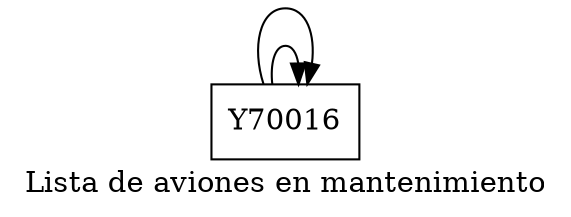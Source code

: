 digraph G {
  rankdir=LR;
  label="Lista de aviones en mantenimiento";
  node [shape=record];
  node0 [label=" Y70016 "];
  node0 -> node0;
  node0 -> node0;
}
